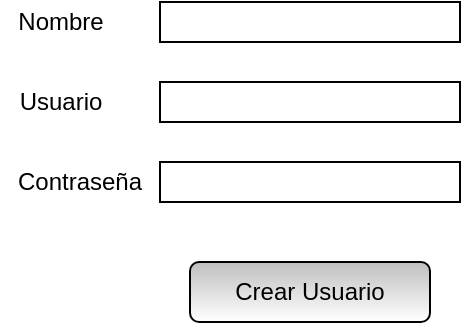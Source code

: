 <mxfile version="14.6.12" type="device" pages="4"><diagram id="YV1dHheQMbIW_KVCzwkJ" name="Registro Docente"><mxGraphModel dx="1422" dy="772" grid="1" gridSize="10" guides="1" tooltips="1" connect="1" arrows="1" fold="1" page="1" pageScale="1" pageWidth="827" pageHeight="1169" math="0" shadow="0"><root><mxCell id="0"/><mxCell id="1" parent="0"/><mxCell id="ewFbGT-FpTYjorqZr8Pc-1" value="" style="verticalLabelPosition=bottom;verticalAlign=top;html=1;shape=mxgraph.basic.rect;fillColor2=none;strokeWidth=1;size=20;indent=5;" vertex="1" parent="1"><mxGeometry x="120" y="30" width="150" height="20" as="geometry"/></mxCell><mxCell id="ewFbGT-FpTYjorqZr8Pc-2" value="Nombre" style="text;html=1;align=center;verticalAlign=middle;resizable=0;points=[];autosize=1;strokeColor=none;" vertex="1" parent="1"><mxGeometry x="40" y="30" width="60" height="20" as="geometry"/></mxCell><mxCell id="ewFbGT-FpTYjorqZr8Pc-3" value="" style="verticalLabelPosition=bottom;verticalAlign=top;html=1;shape=mxgraph.basic.rect;fillColor2=none;strokeWidth=1;size=20;indent=5;" vertex="1" parent="1"><mxGeometry x="120" y="70" width="150" height="20" as="geometry"/></mxCell><mxCell id="ewFbGT-FpTYjorqZr8Pc-4" value="Usuario" style="text;html=1;align=center;verticalAlign=middle;resizable=0;points=[];autosize=1;strokeColor=none;" vertex="1" parent="1"><mxGeometry x="40" y="70" width="60" height="20" as="geometry"/></mxCell><mxCell id="ewFbGT-FpTYjorqZr8Pc-5" value="" style="verticalLabelPosition=bottom;verticalAlign=top;html=1;shape=mxgraph.basic.rect;fillColor2=none;strokeWidth=1;size=20;indent=5;" vertex="1" parent="1"><mxGeometry x="120" y="110" width="150" height="20" as="geometry"/></mxCell><mxCell id="ewFbGT-FpTYjorqZr8Pc-6" value="Contraseña" style="text;html=1;strokeColor=none;fillColor=none;align=center;verticalAlign=middle;whiteSpace=wrap;rounded=0;" vertex="1" parent="1"><mxGeometry x="60" y="110" width="40" height="20" as="geometry"/></mxCell><mxCell id="ewFbGT-FpTYjorqZr8Pc-8" value="Crear Usuario" style="rounded=1;whiteSpace=wrap;html=1;gradientColor=#ffffff;fillColor=#BFBFBF;" vertex="1" parent="1"><mxGeometry x="135" y="160" width="120" height="30" as="geometry"/></mxCell></root></mxGraphModel></diagram><diagram id="m-CUgD-hjozo70Uh1sP4" name="Registro Alumno"><mxGraphModel dx="1422" dy="772" grid="1" gridSize="10" guides="1" tooltips="1" connect="1" arrows="1" fold="1" page="1" pageScale="1" pageWidth="827" pageHeight="1169" math="0" shadow="0"><root><mxCell id="Od82P2nvVVEPtzWRUM7q-0"/><mxCell id="Od82P2nvVVEPtzWRUM7q-1" parent="Od82P2nvVVEPtzWRUM7q-0"/><mxCell id="kD8qAAmjWUUe5dYk5nVf-0" value="" style="verticalLabelPosition=bottom;verticalAlign=top;html=1;shape=mxgraph.basic.rect;fillColor2=none;strokeWidth=1;size=20;indent=5;" vertex="1" parent="Od82P2nvVVEPtzWRUM7q-1"><mxGeometry x="120" y="30" width="150" height="20" as="geometry"/></mxCell><mxCell id="kD8qAAmjWUUe5dYk5nVf-1" value="Nombre" style="text;html=1;align=center;verticalAlign=middle;resizable=0;points=[];autosize=1;strokeColor=none;" vertex="1" parent="Od82P2nvVVEPtzWRUM7q-1"><mxGeometry x="40" y="30" width="60" height="20" as="geometry"/></mxCell><mxCell id="kD8qAAmjWUUe5dYk5nVf-2" value="" style="verticalLabelPosition=bottom;verticalAlign=top;html=1;shape=mxgraph.basic.rect;fillColor2=none;strokeWidth=1;size=20;indent=5;" vertex="1" parent="Od82P2nvVVEPtzWRUM7q-1"><mxGeometry x="120" y="70" width="150" height="20" as="geometry"/></mxCell><mxCell id="kD8qAAmjWUUe5dYk5nVf-3" value="Usuario" style="text;html=1;align=center;verticalAlign=middle;resizable=0;points=[];autosize=1;strokeColor=none;" vertex="1" parent="Od82P2nvVVEPtzWRUM7q-1"><mxGeometry x="40" y="70" width="60" height="20" as="geometry"/></mxCell><mxCell id="kD8qAAmjWUUe5dYk5nVf-4" value="" style="verticalLabelPosition=bottom;verticalAlign=top;html=1;shape=mxgraph.basic.rect;fillColor2=none;strokeWidth=1;size=20;indent=5;" vertex="1" parent="Od82P2nvVVEPtzWRUM7q-1"><mxGeometry x="120" y="110" width="150" height="20" as="geometry"/></mxCell><mxCell id="kD8qAAmjWUUe5dYk5nVf-5" value="Contraseña" style="text;html=1;strokeColor=none;fillColor=none;align=center;verticalAlign=middle;whiteSpace=wrap;rounded=0;" vertex="1" parent="Od82P2nvVVEPtzWRUM7q-1"><mxGeometry x="60" y="110" width="40" height="20" as="geometry"/></mxCell><mxCell id="kD8qAAmjWUUe5dYk5nVf-6" value="Crear Usuario" style="rounded=1;whiteSpace=wrap;html=1;gradientColor=#ffffff;fillColor=#BFBFBF;" vertex="1" parent="Od82P2nvVVEPtzWRUM7q-1"><mxGeometry x="150" y="210" width="120" height="30" as="geometry"/></mxCell><mxCell id="kD8qAAmjWUUe5dYk5nVf-7" value="Seleccione Docente" style="rounded=0;whiteSpace=wrap;html=1;gradientColor=#ffffff;fillColor=#FFFFFF;" vertex="1" parent="Od82P2nvVVEPtzWRUM7q-1"><mxGeometry x="120" y="140" width="150" height="20" as="geometry"/></mxCell></root></mxGraphModel></diagram><diagram id="Cj4Yf2S5x4H9VyB0fq1e" name="Ingresar en la aplicación"><mxGraphModel dx="1422" dy="772" grid="1" gridSize="10" guides="1" tooltips="1" connect="1" arrows="1" fold="1" page="1" pageScale="1" pageWidth="827" pageHeight="1169" math="0" shadow="0"><root><mxCell id="EuSndRcAn0-1ZsPF0-Ai-0"/><mxCell id="EuSndRcAn0-1ZsPF0-Ai-1" parent="EuSndRcAn0-1ZsPF0-Ai-0"/><mxCell id="cLrDrodDBKRvs9lB35q8-0" value="" style="verticalLabelPosition=bottom;verticalAlign=top;html=1;shape=mxgraph.basic.rect;fillColor2=none;strokeWidth=1;size=20;indent=5;" vertex="1" parent="EuSndRcAn0-1ZsPF0-Ai-1"><mxGeometry x="100" y="30" width="150" height="20" as="geometry"/></mxCell><mxCell id="cLrDrodDBKRvs9lB35q8-1" value="Usuario" style="text;html=1;align=center;verticalAlign=middle;resizable=0;points=[];autosize=1;strokeColor=none;" vertex="1" parent="EuSndRcAn0-1ZsPF0-Ai-1"><mxGeometry x="30" y="30" width="60" height="20" as="geometry"/></mxCell><mxCell id="cLrDrodDBKRvs9lB35q8-2" value="" style="verticalLabelPosition=bottom;verticalAlign=top;html=1;shape=mxgraph.basic.rect;fillColor2=none;strokeWidth=1;size=20;indent=5;" vertex="1" parent="EuSndRcAn0-1ZsPF0-Ai-1"><mxGeometry x="100" y="70" width="150" height="20" as="geometry"/></mxCell><mxCell id="cLrDrodDBKRvs9lB35q8-3" value="Contraseña" style="text;html=1;strokeColor=none;fillColor=none;align=center;verticalAlign=middle;whiteSpace=wrap;rounded=0;" vertex="1" parent="EuSndRcAn0-1ZsPF0-Ai-1"><mxGeometry x="40" y="70" width="40" height="20" as="geometry"/></mxCell><mxCell id="cLrDrodDBKRvs9lB35q8-4" value="Crear Usuario" style="rounded=1;whiteSpace=wrap;html=1;gradientColor=#ffffff;fillColor=#BFBFBF;" vertex="1" parent="EuSndRcAn0-1ZsPF0-Ai-1"><mxGeometry x="115" y="120" width="120" height="30" as="geometry"/></mxCell></root></mxGraphModel></diagram><diagram id="rMn7dtW7TJwoexM8sdgQ" name="Page-4"><mxGraphModel dx="1422" dy="772" grid="1" gridSize="10" guides="1" tooltips="1" connect="1" arrows="1" fold="1" page="1" pageScale="1" pageWidth="827" pageHeight="1169" math="0" shadow="0"><root><mxCell id="kVy9fr1I10_7O9rKxGLd-0"/><mxCell id="kVy9fr1I10_7O9rKxGLd-1" parent="kVy9fr1I10_7O9rKxGLd-0"/></root></mxGraphModel></diagram></mxfile>